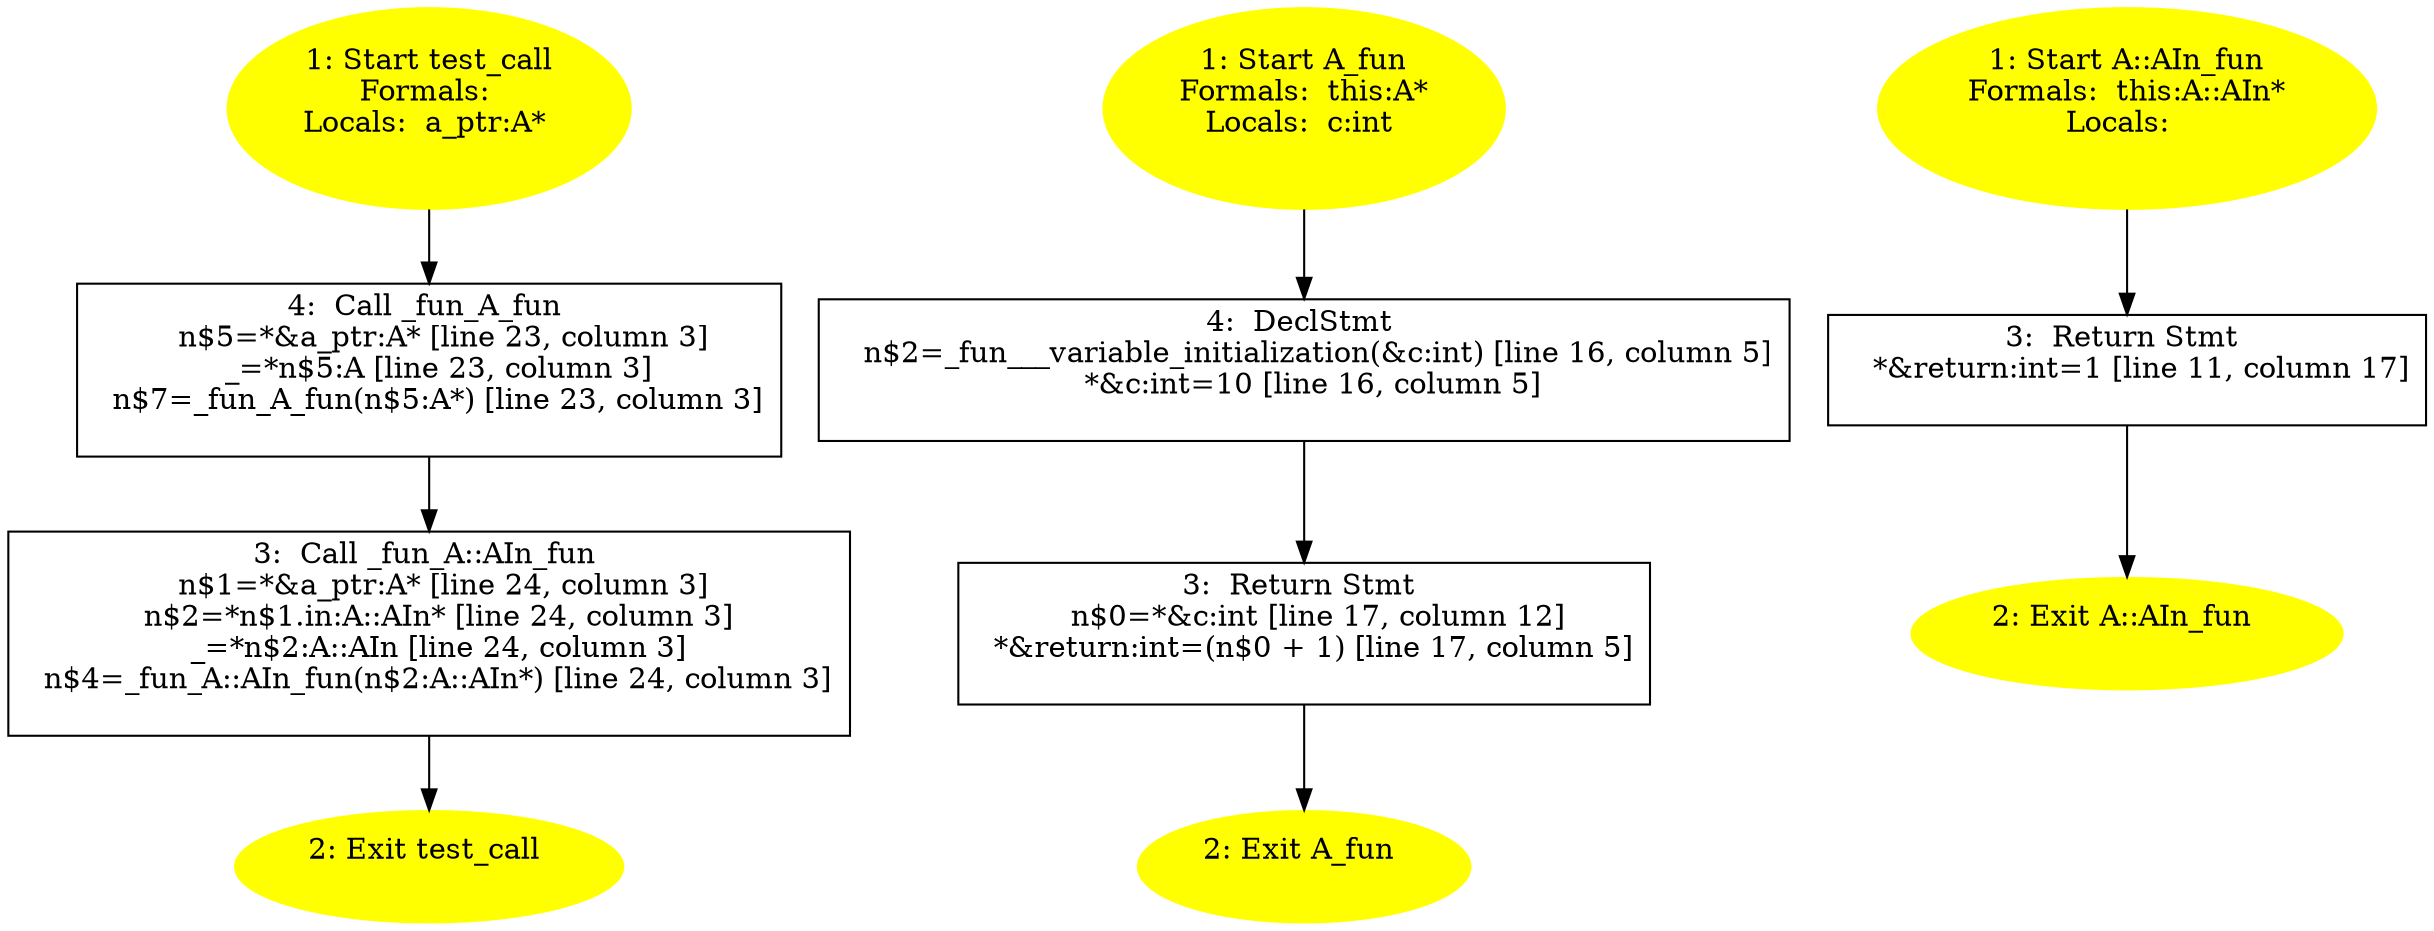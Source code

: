 /* @generated */
digraph cfg {
"test_call#15378839304774239070.15b3496769d2a65d506975ce94efc03a_1" [label="1: Start test_call\nFormals: \nLocals:  a_ptr:A* \n  " color=yellow style=filled]
	

	 "test_call#15378839304774239070.15b3496769d2a65d506975ce94efc03a_1" -> "test_call#15378839304774239070.15b3496769d2a65d506975ce94efc03a_4" ;
"test_call#15378839304774239070.15b3496769d2a65d506975ce94efc03a_2" [label="2: Exit test_call \n  " color=yellow style=filled]
	

"test_call#15378839304774239070.15b3496769d2a65d506975ce94efc03a_3" [label="3:  Call _fun_A::AIn_fun \n   n$1=*&a_ptr:A* [line 24, column 3]\n  n$2=*n$1.in:A::AIn* [line 24, column 3]\n  _=*n$2:A::AIn [line 24, column 3]\n  n$4=_fun_A::AIn_fun(n$2:A::AIn*) [line 24, column 3]\n " shape="box"]
	

	 "test_call#15378839304774239070.15b3496769d2a65d506975ce94efc03a_3" -> "test_call#15378839304774239070.15b3496769d2a65d506975ce94efc03a_2" ;
"test_call#15378839304774239070.15b3496769d2a65d506975ce94efc03a_4" [label="4:  Call _fun_A_fun \n   n$5=*&a_ptr:A* [line 23, column 3]\n  _=*n$5:A [line 23, column 3]\n  n$7=_fun_A_fun(n$5:A*) [line 23, column 3]\n " shape="box"]
	

	 "test_call#15378839304774239070.15b3496769d2a65d506975ce94efc03a_4" -> "test_call#15378839304774239070.15b3496769d2a65d506975ce94efc03a_3" ;
"fun#A#(6769533171018954461).6e614e38165b38606d6bb10131a47562_1" [label="1: Start A_fun\nFormals:  this:A*\nLocals:  c:int \n  " color=yellow style=filled]
	

	 "fun#A#(6769533171018954461).6e614e38165b38606d6bb10131a47562_1" -> "fun#A#(6769533171018954461).6e614e38165b38606d6bb10131a47562_4" ;
"fun#A#(6769533171018954461).6e614e38165b38606d6bb10131a47562_2" [label="2: Exit A_fun \n  " color=yellow style=filled]
	

"fun#A#(6769533171018954461).6e614e38165b38606d6bb10131a47562_3" [label="3:  Return Stmt \n   n$0=*&c:int [line 17, column 12]\n  *&return:int=(n$0 + 1) [line 17, column 5]\n " shape="box"]
	

	 "fun#A#(6769533171018954461).6e614e38165b38606d6bb10131a47562_3" -> "fun#A#(6769533171018954461).6e614e38165b38606d6bb10131a47562_2" ;
"fun#A#(6769533171018954461).6e614e38165b38606d6bb10131a47562_4" [label="4:  DeclStmt \n   n$2=_fun___variable_initialization(&c:int) [line 16, column 5]\n  *&c:int=10 [line 16, column 5]\n " shape="box"]
	

	 "fun#A#(6769533171018954461).6e614e38165b38606d6bb10131a47562_4" -> "fun#A#(6769533171018954461).6e614e38165b38606d6bb10131a47562_3" ;
"fun#AIn#A#(17528145322324410262).de07a32bd66fbc8be90423f331f88c1d_1" [label="1: Start A::AIn_fun\nFormals:  this:A::AIn*\nLocals:  \n  " color=yellow style=filled]
	

	 "fun#AIn#A#(17528145322324410262).de07a32bd66fbc8be90423f331f88c1d_1" -> "fun#AIn#A#(17528145322324410262).de07a32bd66fbc8be90423f331f88c1d_3" ;
"fun#AIn#A#(17528145322324410262).de07a32bd66fbc8be90423f331f88c1d_2" [label="2: Exit A::AIn_fun \n  " color=yellow style=filled]
	

"fun#AIn#A#(17528145322324410262).de07a32bd66fbc8be90423f331f88c1d_3" [label="3:  Return Stmt \n   *&return:int=1 [line 11, column 17]\n " shape="box"]
	

	 "fun#AIn#A#(17528145322324410262).de07a32bd66fbc8be90423f331f88c1d_3" -> "fun#AIn#A#(17528145322324410262).de07a32bd66fbc8be90423f331f88c1d_2" ;
}
